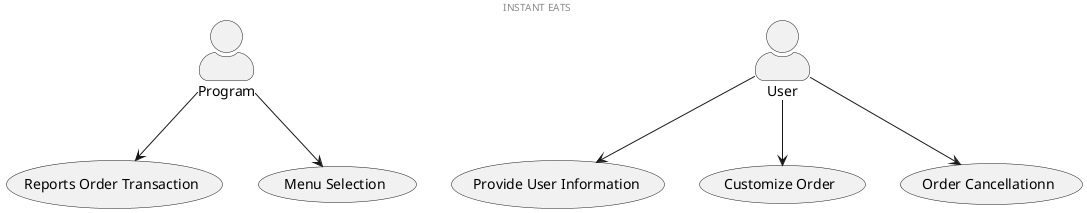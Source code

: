@startuml
'https://plantuml.com/sequence-diagram

skinparam actorStyle awesome
"Program" as Program
" Provide User Information" as (Use)
Program --> (Reports Order Transaction)
:User: --> (Use)
Program --> (Menu Selection)
User --> (Customize Order)
User --> (Order Cancellationn)

center header "INSTANT EATS"

@enduml
